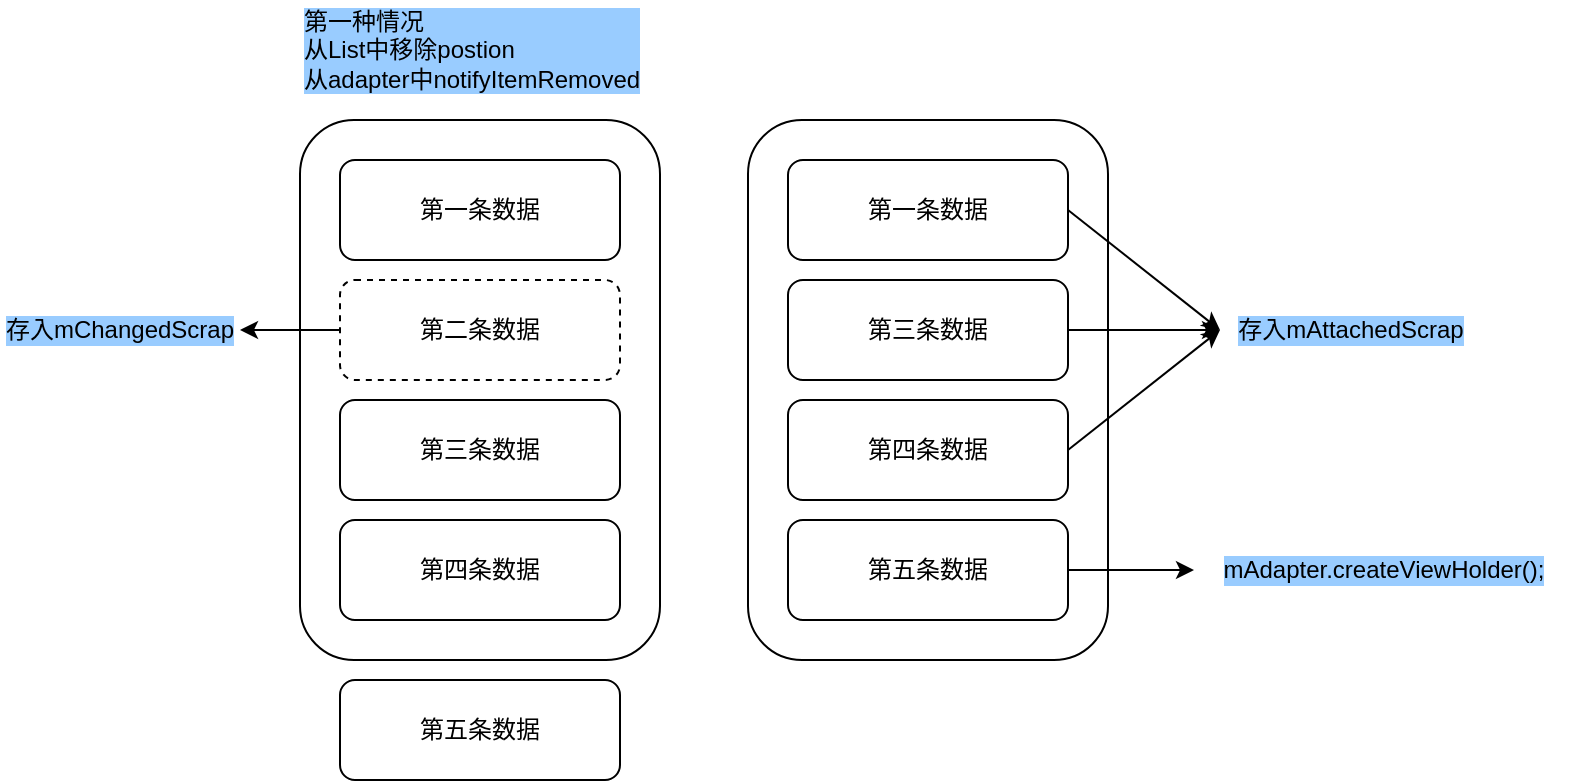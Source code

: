 <mxfile version="17.4.2" type="device"><diagram id="iJN076nk2ApPcf-fb6zY" name="第 1 页"><mxGraphModel dx="918" dy="721" grid="1" gridSize="10" guides="1" tooltips="1" connect="1" arrows="1" fold="1" page="1" pageScale="1" pageWidth="827" pageHeight="1169" math="0" shadow="0"><root><mxCell id="0"/><mxCell id="1" parent="0"/><mxCell id="1f4qKHeMBxThCqjB6HrK-1" value="" style="rounded=1;whiteSpace=wrap;html=1;" vertex="1" parent="1"><mxGeometry x="190" y="220" width="180" height="270" as="geometry"/></mxCell><mxCell id="1f4qKHeMBxThCqjB6HrK-2" value="第一条数据" style="rounded=1;whiteSpace=wrap;html=1;" vertex="1" parent="1"><mxGeometry x="210" y="240" width="140" height="50" as="geometry"/></mxCell><mxCell id="1f4qKHeMBxThCqjB6HrK-3" value="第二条数据" style="rounded=1;whiteSpace=wrap;html=1;dashed=1;" vertex="1" parent="1"><mxGeometry x="210" y="300" width="140" height="50" as="geometry"/></mxCell><mxCell id="1f4qKHeMBxThCqjB6HrK-4" value="第三条数据" style="rounded=1;whiteSpace=wrap;html=1;" vertex="1" parent="1"><mxGeometry x="210" y="360" width="140" height="50" as="geometry"/></mxCell><mxCell id="1f4qKHeMBxThCqjB6HrK-5" value="第四条数据" style="rounded=1;whiteSpace=wrap;html=1;" vertex="1" parent="1"><mxGeometry x="210" y="420" width="140" height="50" as="geometry"/></mxCell><mxCell id="1f4qKHeMBxThCqjB6HrK-6" value="第五条数据" style="rounded=1;whiteSpace=wrap;html=1;" vertex="1" parent="1"><mxGeometry x="210" y="500" width="140" height="50" as="geometry"/></mxCell><mxCell id="1f4qKHeMBxThCqjB6HrK-7" value="" style="rounded=1;whiteSpace=wrap;html=1;" vertex="1" parent="1"><mxGeometry x="414" y="220" width="180" height="270" as="geometry"/></mxCell><mxCell id="1f4qKHeMBxThCqjB6HrK-8" value="第一条数据" style="rounded=1;whiteSpace=wrap;html=1;" vertex="1" parent="1"><mxGeometry x="434" y="240" width="140" height="50" as="geometry"/></mxCell><mxCell id="1f4qKHeMBxThCqjB6HrK-10" value="第三条数据" style="rounded=1;whiteSpace=wrap;html=1;" vertex="1" parent="1"><mxGeometry x="434" y="300" width="140" height="50" as="geometry"/></mxCell><mxCell id="1f4qKHeMBxThCqjB6HrK-11" value="第四条数据" style="rounded=1;whiteSpace=wrap;html=1;" vertex="1" parent="1"><mxGeometry x="434" y="360" width="140" height="50" as="geometry"/></mxCell><mxCell id="1f4qKHeMBxThCqjB6HrK-12" value="第五条数据" style="rounded=1;whiteSpace=wrap;html=1;" vertex="1" parent="1"><mxGeometry x="434" y="420" width="140" height="50" as="geometry"/></mxCell><mxCell id="1f4qKHeMBxThCqjB6HrK-13" value="存入mChangedScrap" style="text;html=1;strokeColor=none;fillColor=none;align=center;verticalAlign=middle;whiteSpace=wrap;rounded=0;dashed=1;labelBackgroundColor=#99CCFF;" vertex="1" parent="1"><mxGeometry x="40" y="310" width="120" height="30" as="geometry"/></mxCell><mxCell id="1f4qKHeMBxThCqjB6HrK-14" value="" style="endArrow=classic;html=1;rounded=0;exitX=0;exitY=0.5;exitDx=0;exitDy=0;entryX=1;entryY=0.5;entryDx=0;entryDy=0;" edge="1" parent="1" source="1f4qKHeMBxThCqjB6HrK-3" target="1f4qKHeMBxThCqjB6HrK-13"><mxGeometry width="50" height="50" relative="1" as="geometry"><mxPoint x="350" y="450" as="sourcePoint"/><mxPoint x="400" y="400" as="targetPoint"/></mxGeometry></mxCell><mxCell id="1f4qKHeMBxThCqjB6HrK-15" value="第一种情况&lt;br&gt;从List中移除postion&lt;br&gt;从adapter中notifyItemRemoved" style="text;html=1;strokeColor=none;fillColor=none;align=left;verticalAlign=middle;whiteSpace=wrap;rounded=0;dashed=1;labelBackgroundColor=#99CCFF;" vertex="1" parent="1"><mxGeometry x="190" y="160" width="210" height="50" as="geometry"/></mxCell><mxCell id="1f4qKHeMBxThCqjB6HrK-16" value="存入mAttachedScrap" style="text;html=1;strokeColor=none;fillColor=none;align=center;verticalAlign=middle;whiteSpace=wrap;rounded=0;dashed=1;labelBackgroundColor=#99CCFF;" vertex="1" parent="1"><mxGeometry x="650" y="310" width="131" height="30" as="geometry"/></mxCell><mxCell id="1f4qKHeMBxThCqjB6HrK-17" value="" style="endArrow=classic;html=1;rounded=0;exitX=1;exitY=0.5;exitDx=0;exitDy=0;entryX=0;entryY=0.5;entryDx=0;entryDy=0;" edge="1" parent="1" source="1f4qKHeMBxThCqjB6HrK-8" target="1f4qKHeMBxThCqjB6HrK-16"><mxGeometry width="50" height="50" relative="1" as="geometry"><mxPoint x="410" y="410" as="sourcePoint"/><mxPoint x="460" y="360" as="targetPoint"/></mxGeometry></mxCell><mxCell id="1f4qKHeMBxThCqjB6HrK-18" value="" style="endArrow=classic;html=1;rounded=0;exitX=1;exitY=0.5;exitDx=0;exitDy=0;entryX=0;entryY=0.5;entryDx=0;entryDy=0;" edge="1" parent="1" source="1f4qKHeMBxThCqjB6HrK-10" target="1f4qKHeMBxThCqjB6HrK-16"><mxGeometry width="50" height="50" relative="1" as="geometry"><mxPoint x="410" y="410" as="sourcePoint"/><mxPoint x="460" y="360" as="targetPoint"/></mxGeometry></mxCell><mxCell id="1f4qKHeMBxThCqjB6HrK-19" value="" style="endArrow=classic;html=1;rounded=0;exitX=1;exitY=0.5;exitDx=0;exitDy=0;entryX=0;entryY=0.5;entryDx=0;entryDy=0;" edge="1" parent="1" source="1f4qKHeMBxThCqjB6HrK-11" target="1f4qKHeMBxThCqjB6HrK-16"><mxGeometry width="50" height="50" relative="1" as="geometry"><mxPoint x="410" y="410" as="sourcePoint"/><mxPoint x="460" y="360" as="targetPoint"/></mxGeometry></mxCell><mxCell id="1f4qKHeMBxThCqjB6HrK-20" value="mAdapter.createViewHolder();" style="text;html=1;strokeColor=none;fillColor=none;align=center;verticalAlign=middle;whiteSpace=wrap;rounded=0;dashed=1;labelBackgroundColor=#99CCFF;" vertex="1" parent="1"><mxGeometry x="637" y="430" width="190" height="30" as="geometry"/></mxCell><mxCell id="1f4qKHeMBxThCqjB6HrK-21" value="" style="endArrow=classic;html=1;rounded=0;exitX=1;exitY=0.5;exitDx=0;exitDy=0;" edge="1" parent="1" source="1f4qKHeMBxThCqjB6HrK-12" target="1f4qKHeMBxThCqjB6HrK-20"><mxGeometry width="50" height="50" relative="1" as="geometry"><mxPoint x="410" y="410" as="sourcePoint"/><mxPoint x="460" y="360" as="targetPoint"/></mxGeometry></mxCell></root></mxGraphModel></diagram></mxfile>